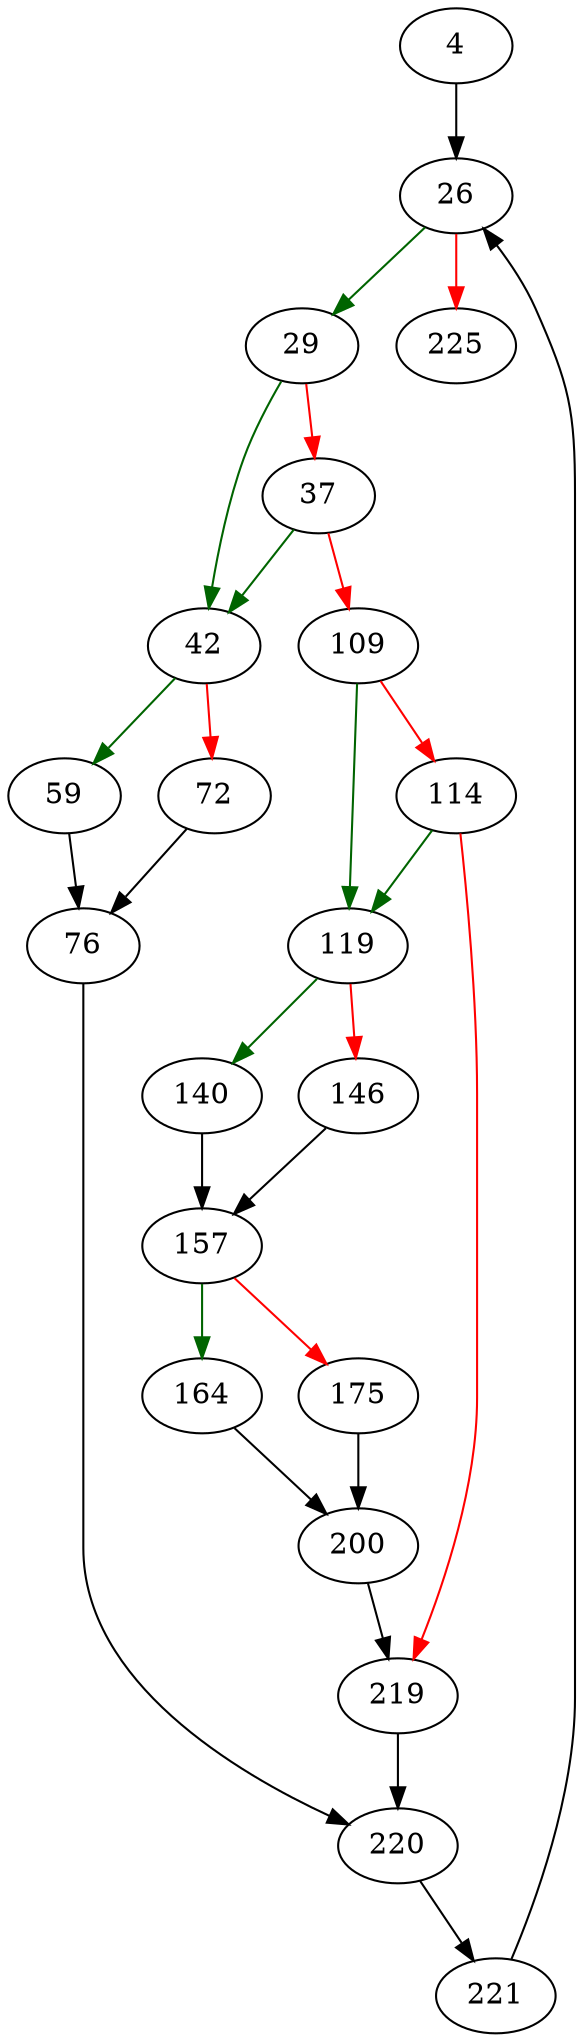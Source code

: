 strict digraph "windowReturnOneRow" {
	// Node definitions.
	4 [entry=true];
	26;
	29;
	225;
	42;
	37;
	109;
	59;
	72;
	76;
	220;
	119;
	114;
	219;
	140;
	146;
	157;
	164;
	175;
	200;
	221;

	// Edge definitions.
	4 -> 26;
	26 -> 29 [
		color=darkgreen
		cond=true
	];
	26 -> 225 [
		color=red
		cond=false
	];
	29 -> 42 [
		color=darkgreen
		cond=true
	];
	29 -> 37 [
		color=red
		cond=false
	];
	42 -> 59 [
		color=darkgreen
		cond=true
	];
	42 -> 72 [
		color=red
		cond=false
	];
	37 -> 42 [
		color=darkgreen
		cond=true
	];
	37 -> 109 [
		color=red
		cond=false
	];
	109 -> 119 [
		color=darkgreen
		cond=true
	];
	109 -> 114 [
		color=red
		cond=false
	];
	59 -> 76;
	72 -> 76;
	76 -> 220;
	220 -> 221;
	119 -> 140 [
		color=darkgreen
		cond=true
	];
	119 -> 146 [
		color=red
		cond=false
	];
	114 -> 119 [
		color=darkgreen
		cond=true
	];
	114 -> 219 [
		color=red
		cond=false
	];
	219 -> 220;
	140 -> 157;
	146 -> 157;
	157 -> 164 [
		color=darkgreen
		cond=true
	];
	157 -> 175 [
		color=red
		cond=false
	];
	164 -> 200;
	175 -> 200;
	200 -> 219;
	221 -> 26;
}
